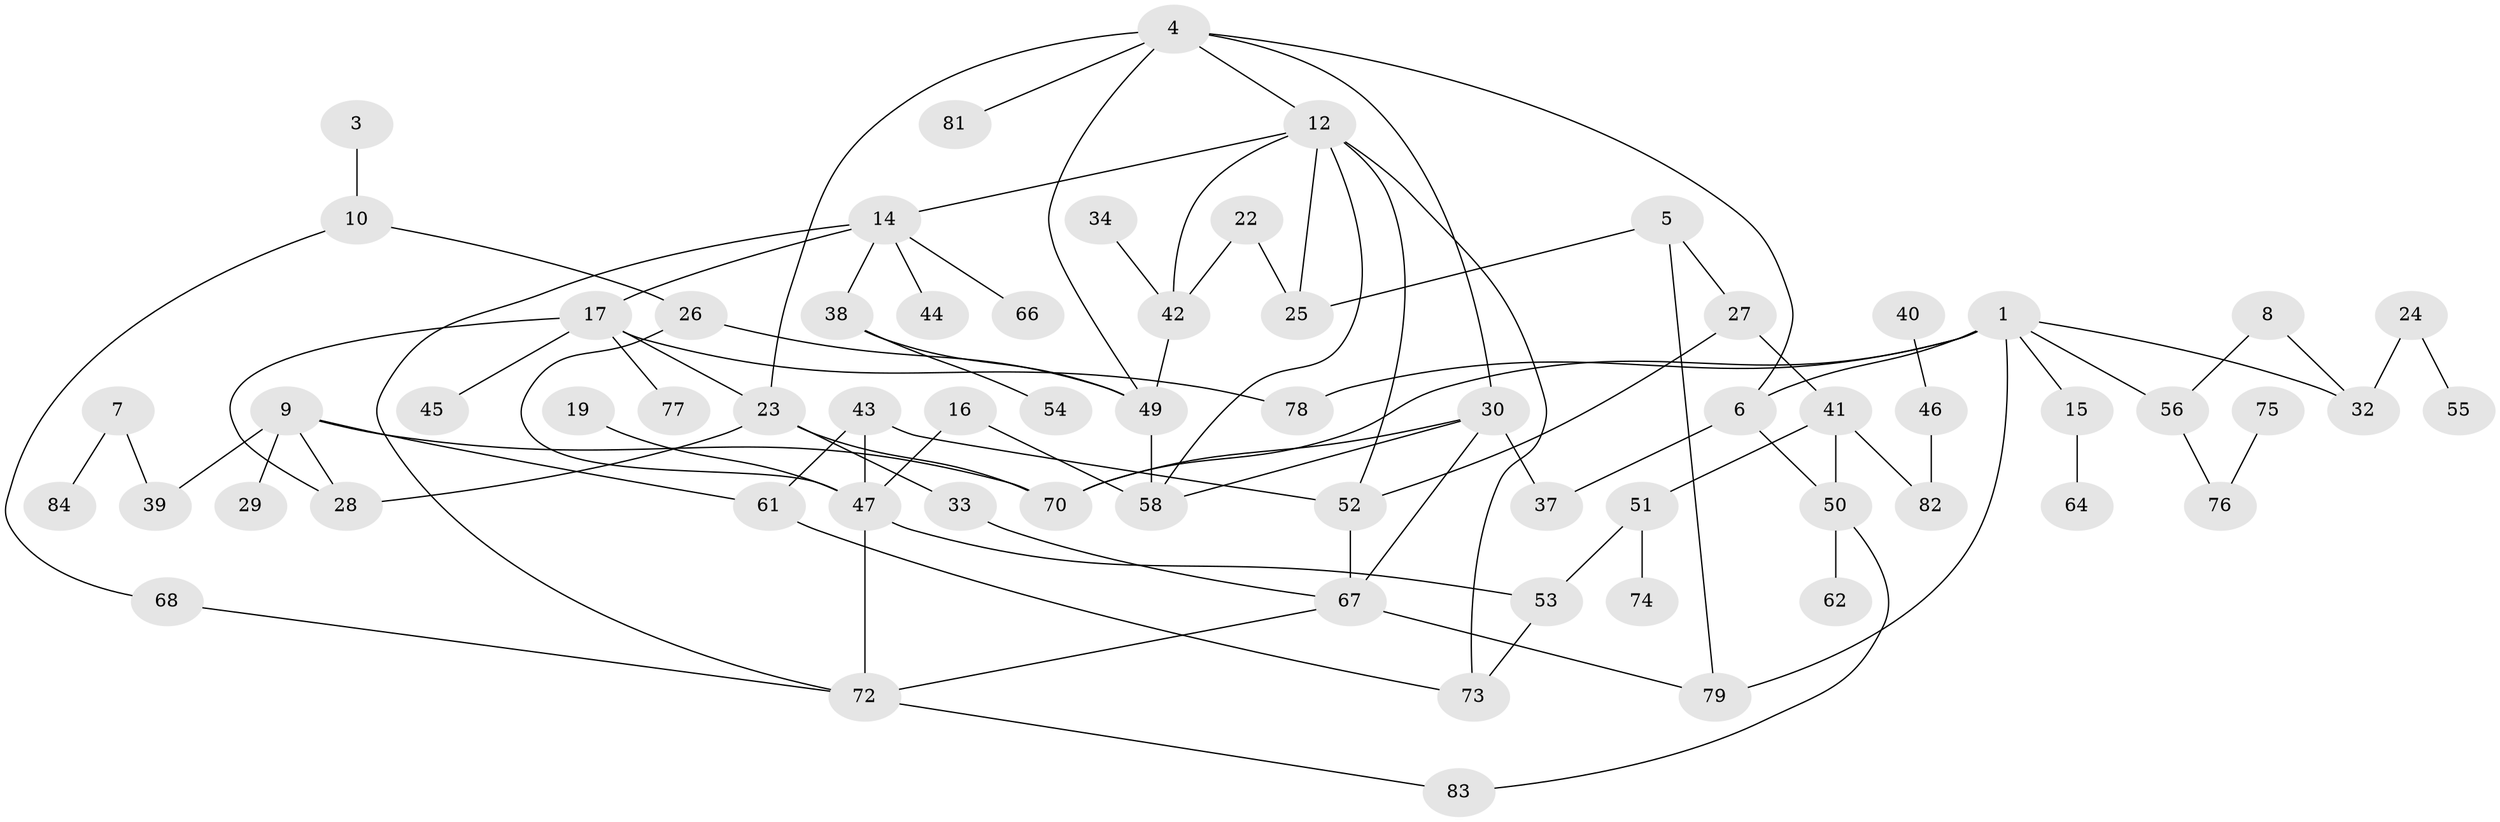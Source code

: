 // original degree distribution, {3: 0.20714285714285716, 0: 0.12142857142857143, 2: 0.22857142857142856, 4: 0.10714285714285714, 1: 0.25, 5: 0.07142857142857142, 6: 0.014285714285714285}
// Generated by graph-tools (version 1.1) at 2025/48/03/04/25 22:48:03]
// undirected, 66 vertices, 94 edges
graph export_dot {
  node [color=gray90,style=filled];
  1;
  3;
  4;
  5;
  6;
  7;
  8;
  9;
  10;
  12;
  14;
  15;
  16;
  17;
  19;
  22;
  23;
  24;
  25;
  26;
  27;
  28;
  29;
  30;
  32;
  33;
  34;
  37;
  38;
  39;
  40;
  41;
  42;
  43;
  44;
  45;
  46;
  47;
  49;
  50;
  51;
  52;
  53;
  54;
  55;
  56;
  58;
  61;
  62;
  64;
  66;
  67;
  68;
  70;
  72;
  73;
  74;
  75;
  76;
  77;
  78;
  79;
  81;
  82;
  83;
  84;
  1 -- 6 [weight=2.0];
  1 -- 15 [weight=1.0];
  1 -- 32 [weight=1.0];
  1 -- 56 [weight=1.0];
  1 -- 70 [weight=1.0];
  1 -- 78 [weight=1.0];
  1 -- 79 [weight=1.0];
  3 -- 10 [weight=1.0];
  4 -- 6 [weight=1.0];
  4 -- 12 [weight=1.0];
  4 -- 23 [weight=1.0];
  4 -- 30 [weight=1.0];
  4 -- 49 [weight=1.0];
  4 -- 81 [weight=1.0];
  5 -- 25 [weight=1.0];
  5 -- 27 [weight=1.0];
  5 -- 79 [weight=1.0];
  6 -- 37 [weight=1.0];
  6 -- 50 [weight=1.0];
  7 -- 39 [weight=1.0];
  7 -- 84 [weight=1.0];
  8 -- 32 [weight=1.0];
  8 -- 56 [weight=1.0];
  9 -- 28 [weight=1.0];
  9 -- 29 [weight=1.0];
  9 -- 39 [weight=1.0];
  9 -- 61 [weight=1.0];
  9 -- 70 [weight=1.0];
  10 -- 26 [weight=1.0];
  10 -- 68 [weight=1.0];
  12 -- 14 [weight=1.0];
  12 -- 25 [weight=1.0];
  12 -- 42 [weight=1.0];
  12 -- 52 [weight=1.0];
  12 -- 58 [weight=1.0];
  12 -- 73 [weight=1.0];
  14 -- 17 [weight=1.0];
  14 -- 38 [weight=1.0];
  14 -- 44 [weight=1.0];
  14 -- 66 [weight=1.0];
  14 -- 72 [weight=1.0];
  15 -- 64 [weight=1.0];
  16 -- 47 [weight=1.0];
  16 -- 58 [weight=2.0];
  17 -- 23 [weight=1.0];
  17 -- 28 [weight=1.0];
  17 -- 45 [weight=1.0];
  17 -- 77 [weight=1.0];
  17 -- 78 [weight=1.0];
  19 -- 47 [weight=1.0];
  22 -- 25 [weight=1.0];
  22 -- 42 [weight=1.0];
  23 -- 28 [weight=1.0];
  23 -- 33 [weight=1.0];
  23 -- 70 [weight=1.0];
  24 -- 32 [weight=1.0];
  24 -- 55 [weight=1.0];
  26 -- 47 [weight=1.0];
  26 -- 49 [weight=1.0];
  27 -- 41 [weight=1.0];
  27 -- 52 [weight=1.0];
  30 -- 37 [weight=1.0];
  30 -- 58 [weight=1.0];
  30 -- 67 [weight=1.0];
  30 -- 70 [weight=1.0];
  33 -- 67 [weight=1.0];
  34 -- 42 [weight=1.0];
  38 -- 49 [weight=1.0];
  38 -- 54 [weight=1.0];
  40 -- 46 [weight=1.0];
  41 -- 50 [weight=1.0];
  41 -- 51 [weight=1.0];
  41 -- 82 [weight=1.0];
  42 -- 49 [weight=1.0];
  43 -- 47 [weight=2.0];
  43 -- 52 [weight=1.0];
  43 -- 61 [weight=1.0];
  46 -- 82 [weight=1.0];
  47 -- 53 [weight=1.0];
  47 -- 72 [weight=1.0];
  49 -- 58 [weight=1.0];
  50 -- 62 [weight=1.0];
  50 -- 83 [weight=1.0];
  51 -- 53 [weight=1.0];
  51 -- 74 [weight=1.0];
  52 -- 67 [weight=1.0];
  53 -- 73 [weight=1.0];
  56 -- 76 [weight=1.0];
  61 -- 73 [weight=1.0];
  67 -- 72 [weight=1.0];
  67 -- 79 [weight=1.0];
  68 -- 72 [weight=1.0];
  72 -- 83 [weight=1.0];
  75 -- 76 [weight=1.0];
}
